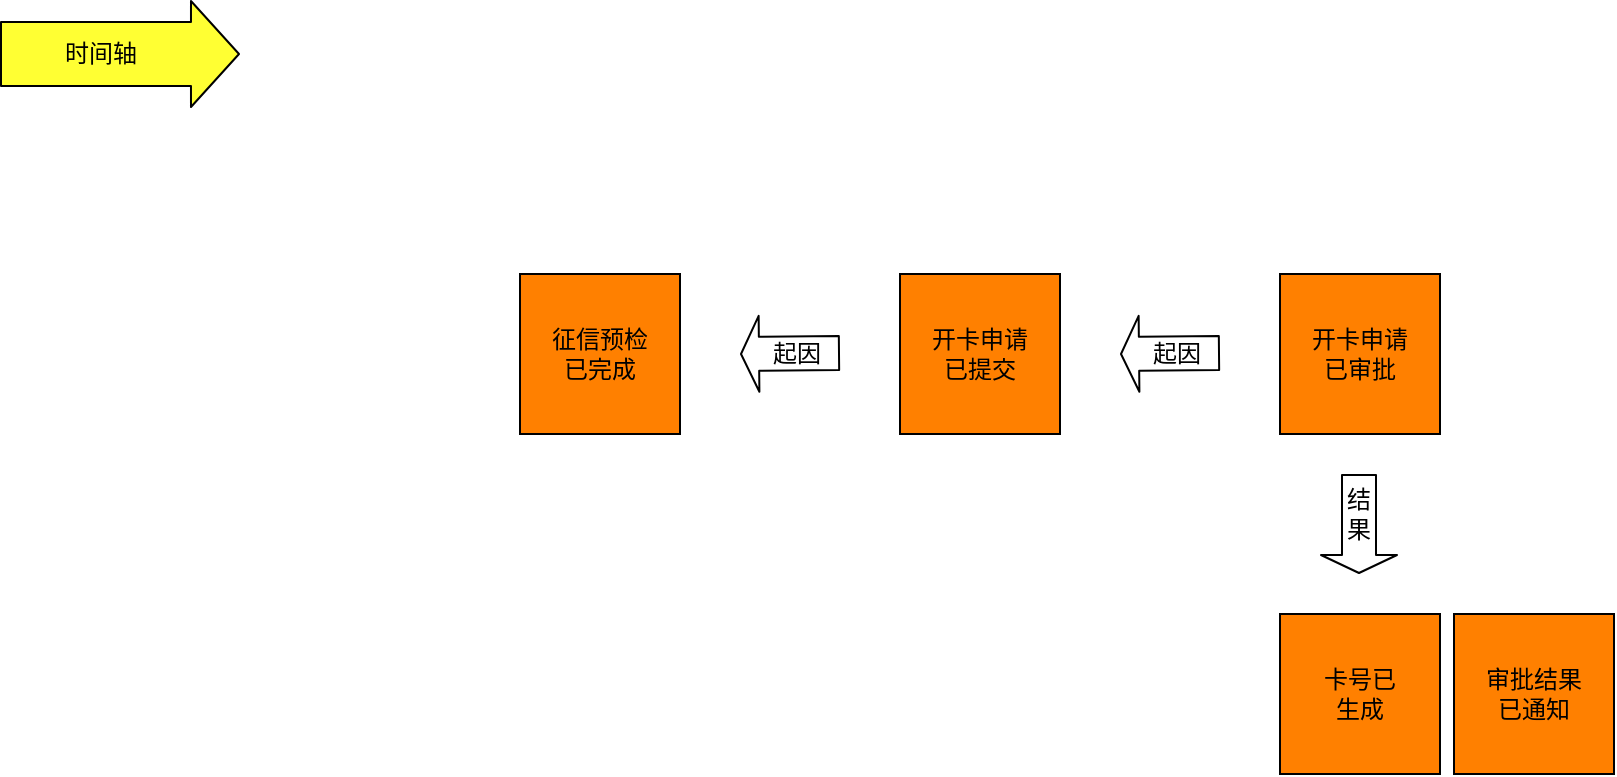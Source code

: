 <mxfile version="11.1.4" type="github"><diagram id="nDLrmb39BB-iBhGonW_J" name="第 1 页"><mxGraphModel dx="1357" dy="810" grid="1" gridSize="10" guides="1" tooltips="1" connect="1" arrows="1" fold="1" page="1" pageScale="1" pageWidth="1169" pageHeight="827" math="0" shadow="0"><root><mxCell id="0"/><mxCell id="1" parent="0"/><mxCell id="8yXHVGb-pUeiUOMcZG12-1" value="" style="shape=flexArrow;endArrow=classic;html=1;width=32;endSize=7.67;fillColor=#FFFF33;" parent="1" edge="1"><mxGeometry width="50" height="50" relative="1" as="geometry"><mxPoint x="20" y="50" as="sourcePoint"/><mxPoint x="140" y="50" as="targetPoint"/></mxGeometry></mxCell><mxCell id="8yXHVGb-pUeiUOMcZG12-2" value="时间轴" style="text;html=1;resizable=0;points=[];align=center;verticalAlign=middle;labelBackgroundColor=none;" parent="8yXHVGb-pUeiUOMcZG12-1" vertex="1" connectable="0"><mxGeometry x="-0.333" relative="1" as="geometry"><mxPoint x="10" as="offset"/></mxGeometry></mxCell><mxCell id="8yXHVGb-pUeiUOMcZG12-3" value="开卡申请&lt;br&gt;已审批" style="whiteSpace=wrap;html=1;aspect=fixed;labelBackgroundColor=none;fillColor=#FF8000;" parent="1" vertex="1"><mxGeometry x="660" y="160" width="80" height="80" as="geometry"/></mxCell><mxCell id="crdLDnHiqj9D9F9rNcsD-1" value="" style="shape=flexArrow;endArrow=classic;html=1;fillColor=none;width=17;endSize=2.67;labelBackgroundColor=none;" edge="1" parent="1"><mxGeometry width="50" height="50" relative="1" as="geometry"><mxPoint x="630" y="199.5" as="sourcePoint"/><mxPoint x="580" y="200" as="targetPoint"/></mxGeometry></mxCell><mxCell id="crdLDnHiqj9D9F9rNcsD-3" value="起因" style="text;html=1;resizable=0;points=[];align=center;verticalAlign=middle;labelBackgroundColor=none;" vertex="1" connectable="0" parent="crdLDnHiqj9D9F9rNcsD-1"><mxGeometry x="0.367" y="2" relative="1" as="geometry"><mxPoint x="12" y="-2" as="offset"/></mxGeometry></mxCell><mxCell id="crdLDnHiqj9D9F9rNcsD-4" value="开卡申请&lt;br&gt;已提交" style="whiteSpace=wrap;html=1;aspect=fixed;labelBackgroundColor=none;fillColor=#FF8000;" vertex="1" parent="1"><mxGeometry x="470" y="160" width="80" height="80" as="geometry"/></mxCell><mxCell id="crdLDnHiqj9D9F9rNcsD-5" value="" style="shape=flexArrow;endArrow=classic;html=1;fillColor=none;width=17;endSize=2.67;labelBackgroundColor=none;" edge="1" parent="1"><mxGeometry width="50" height="50" relative="1" as="geometry"><mxPoint x="440" y="199.5" as="sourcePoint"/><mxPoint x="390" y="200" as="targetPoint"/></mxGeometry></mxCell><mxCell id="crdLDnHiqj9D9F9rNcsD-6" value="起因" style="text;html=1;resizable=0;points=[];align=center;verticalAlign=middle;labelBackgroundColor=none;" vertex="1" connectable="0" parent="crdLDnHiqj9D9F9rNcsD-5"><mxGeometry x="0.367" y="2" relative="1" as="geometry"><mxPoint x="12" y="-2" as="offset"/></mxGeometry></mxCell><mxCell id="crdLDnHiqj9D9F9rNcsD-7" value="征信预检&lt;br&gt;已完成" style="whiteSpace=wrap;html=1;aspect=fixed;labelBackgroundColor=none;fillColor=#FF8000;" vertex="1" parent="1"><mxGeometry x="280" y="160" width="80" height="80" as="geometry"/></mxCell><mxCell id="crdLDnHiqj9D9F9rNcsD-9" value="" style="shape=flexArrow;endArrow=classic;html=1;fillColor=none;width=17;endSize=2.67;labelBackgroundColor=none;" edge="1" parent="1"><mxGeometry width="50" height="50" relative="1" as="geometry"><mxPoint x="699.5" y="260" as="sourcePoint"/><mxPoint x="699.5" y="310" as="targetPoint"/></mxGeometry></mxCell><mxCell id="crdLDnHiqj9D9F9rNcsD-10" value="结&lt;br&gt;果" style="text;html=1;resizable=0;points=[];align=center;verticalAlign=middle;labelBackgroundColor=none;" vertex="1" connectable="0" parent="crdLDnHiqj9D9F9rNcsD-9"><mxGeometry x="0.367" y="2" relative="1" as="geometry"><mxPoint x="-2.5" y="-14" as="offset"/></mxGeometry></mxCell><mxCell id="crdLDnHiqj9D9F9rNcsD-11" value="卡号已&lt;br&gt;生成" style="whiteSpace=wrap;html=1;aspect=fixed;labelBackgroundColor=none;fillColor=#FF8000;" vertex="1" parent="1"><mxGeometry x="660" y="330" width="80" height="80" as="geometry"/></mxCell><mxCell id="crdLDnHiqj9D9F9rNcsD-12" value="审批结果&lt;br&gt;已通知" style="whiteSpace=wrap;html=1;aspect=fixed;labelBackgroundColor=none;fillColor=#FF8000;" vertex="1" parent="1"><mxGeometry x="747" y="330" width="80" height="80" as="geometry"/></mxCell></root></mxGraphModel></diagram></mxfile>